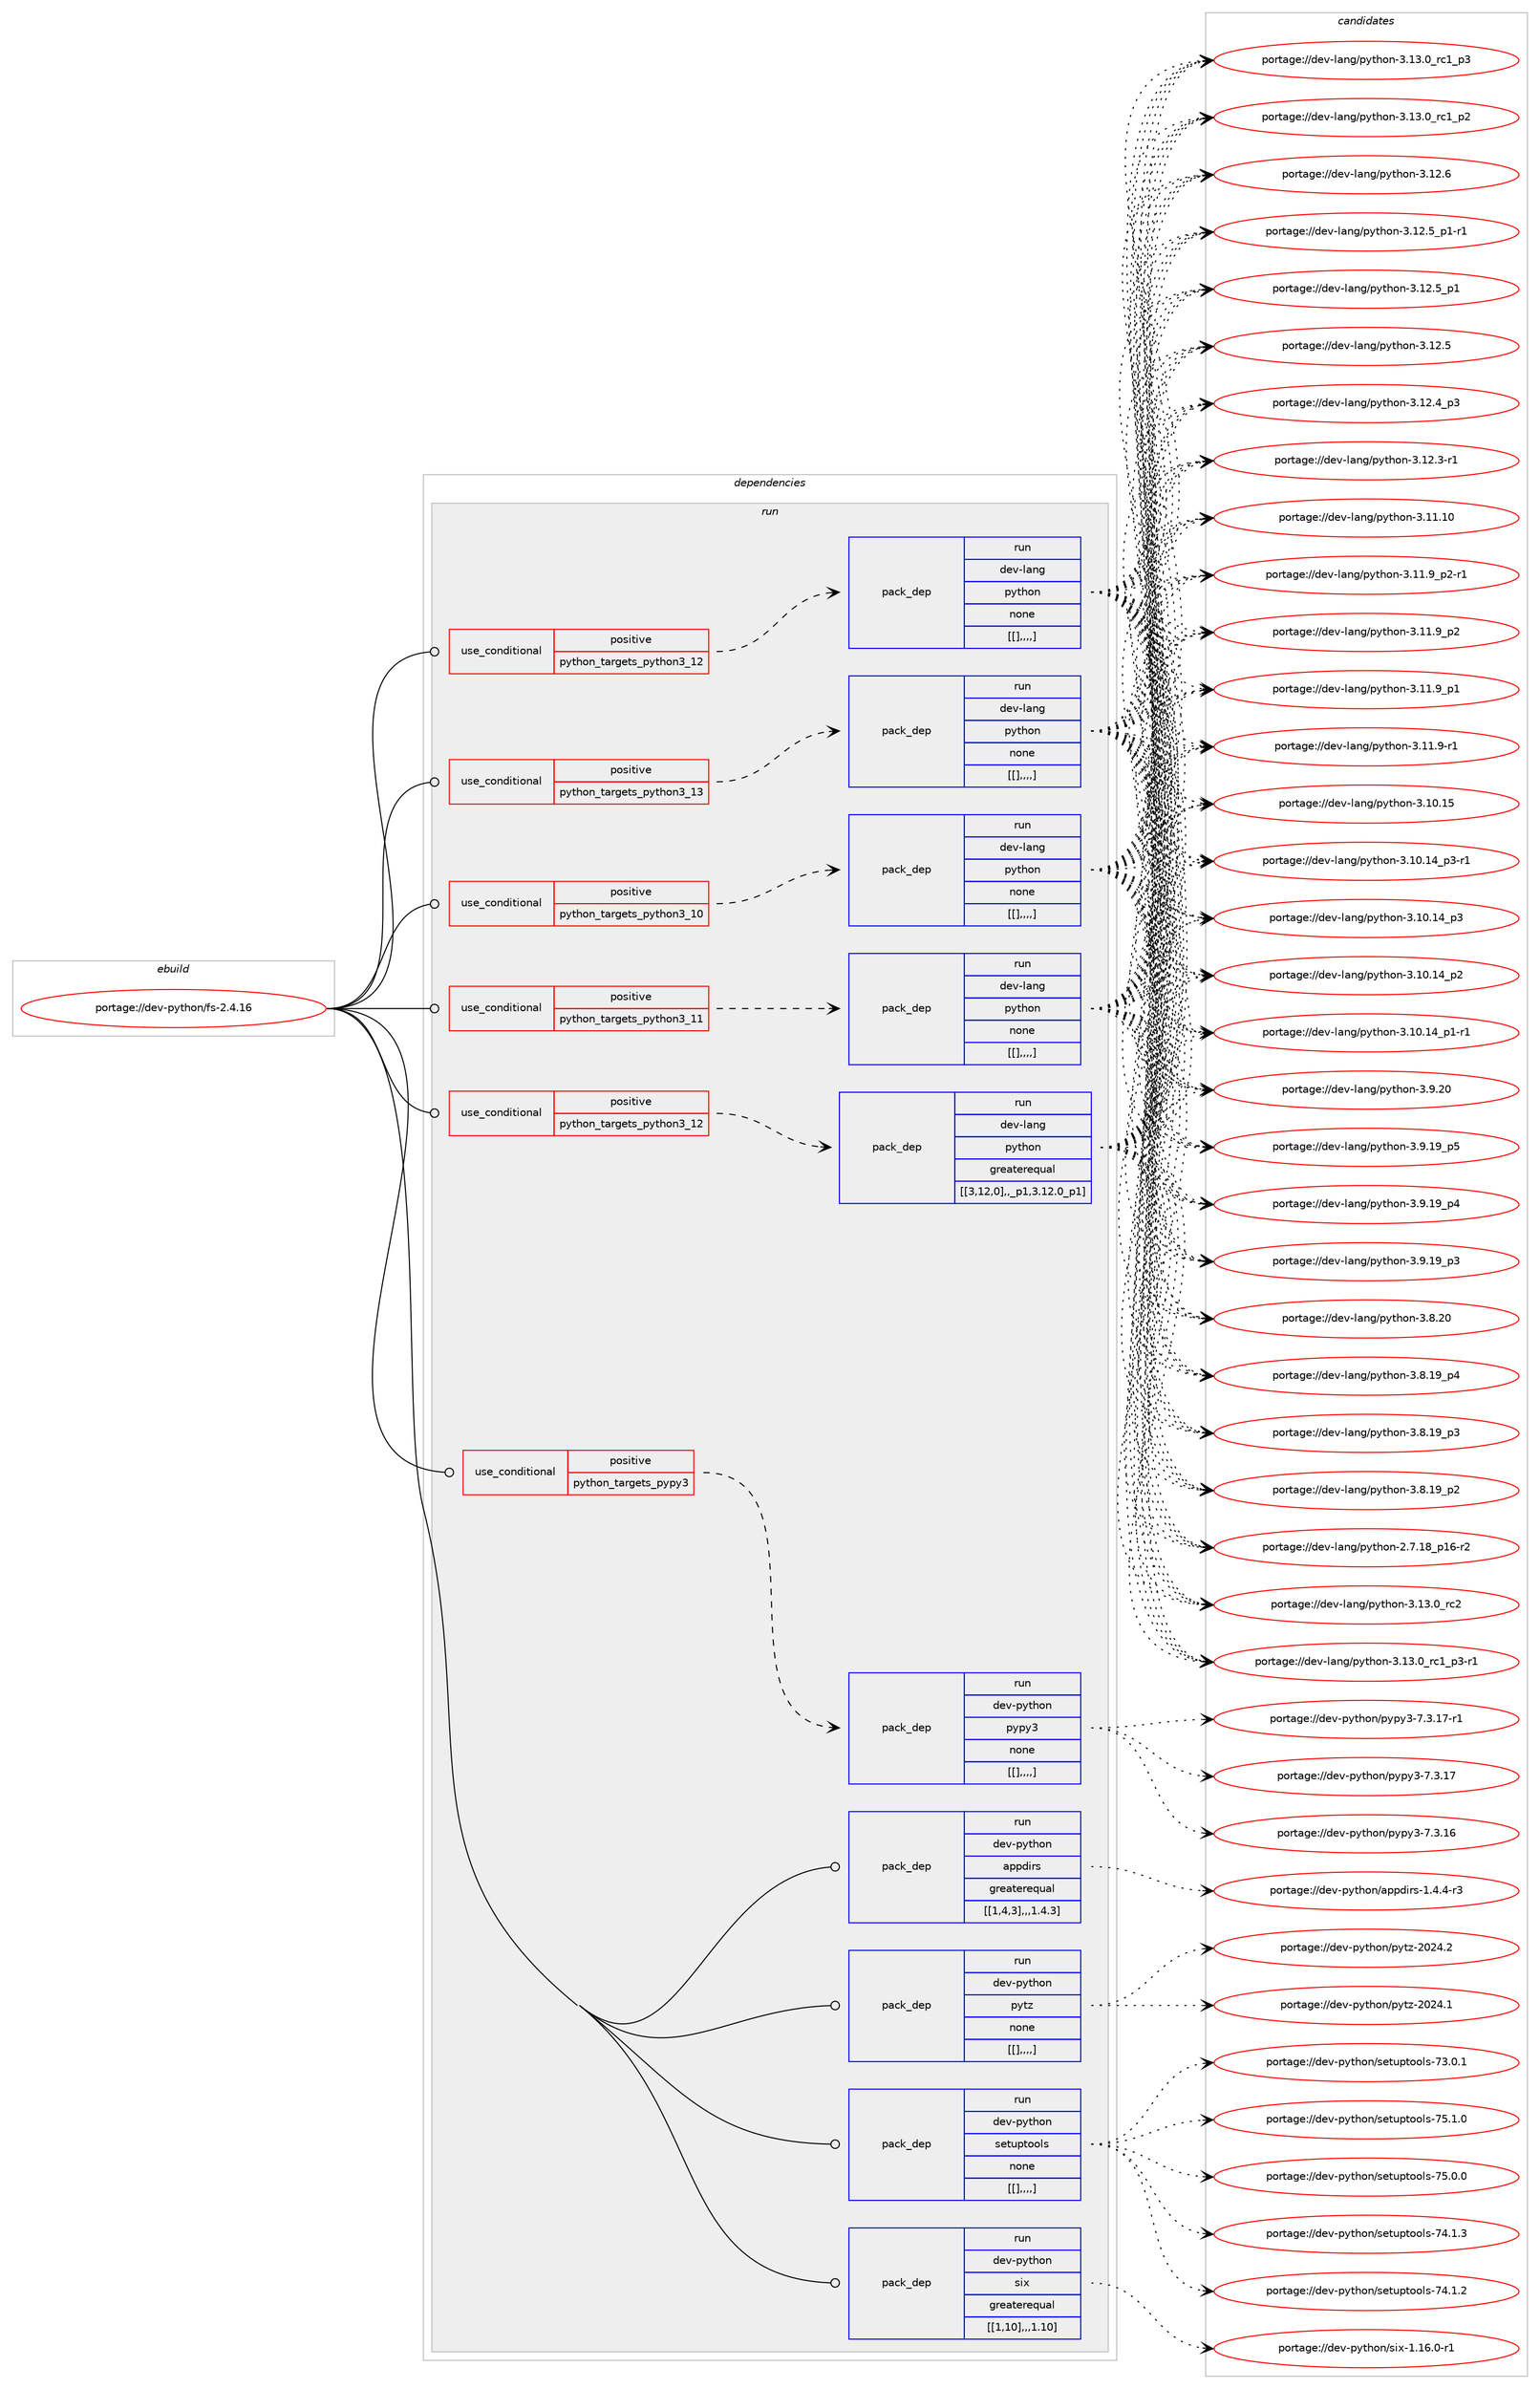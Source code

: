 digraph prolog {

# *************
# Graph options
# *************

newrank=true;
concentrate=true;
compound=true;
graph [rankdir=LR,fontname=Helvetica,fontsize=10,ranksep=1.5];#, ranksep=2.5, nodesep=0.2];
edge  [arrowhead=vee];
node  [fontname=Helvetica,fontsize=10];

# **********
# The ebuild
# **********

subgraph cluster_leftcol {
color=gray;
label=<<i>ebuild</i>>;
id [label="portage://dev-python/fs-2.4.16", color=red, width=4, href="../dev-python/fs-2.4.16.svg"];
}

# ****************
# The dependencies
# ****************

subgraph cluster_midcol {
color=gray;
label=<<i>dependencies</i>>;
subgraph cluster_compile {
fillcolor="#eeeeee";
style=filled;
label=<<i>compile</i>>;
}
subgraph cluster_compileandrun {
fillcolor="#eeeeee";
style=filled;
label=<<i>compile and run</i>>;
}
subgraph cluster_run {
fillcolor="#eeeeee";
style=filled;
label=<<i>run</i>>;
subgraph cond33581 {
dependency147768 [label=<<TABLE BORDER="0" CELLBORDER="1" CELLSPACING="0" CELLPADDING="4"><TR><TD ROWSPAN="3" CELLPADDING="10">use_conditional</TD></TR><TR><TD>positive</TD></TR><TR><TD>python_targets_pypy3</TD></TR></TABLE>>, shape=none, color=red];
subgraph pack112969 {
dependency147769 [label=<<TABLE BORDER="0" CELLBORDER="1" CELLSPACING="0" CELLPADDING="4" WIDTH="220"><TR><TD ROWSPAN="6" CELLPADDING="30">pack_dep</TD></TR><TR><TD WIDTH="110">run</TD></TR><TR><TD>dev-python</TD></TR><TR><TD>pypy3</TD></TR><TR><TD>none</TD></TR><TR><TD>[[],,,,]</TD></TR></TABLE>>, shape=none, color=blue];
}
dependency147768:e -> dependency147769:w [weight=20,style="dashed",arrowhead="vee"];
}
id:e -> dependency147768:w [weight=20,style="solid",arrowhead="odot"];
subgraph cond33582 {
dependency147770 [label=<<TABLE BORDER="0" CELLBORDER="1" CELLSPACING="0" CELLPADDING="4"><TR><TD ROWSPAN="3" CELLPADDING="10">use_conditional</TD></TR><TR><TD>positive</TD></TR><TR><TD>python_targets_python3_10</TD></TR></TABLE>>, shape=none, color=red];
subgraph pack112970 {
dependency147771 [label=<<TABLE BORDER="0" CELLBORDER="1" CELLSPACING="0" CELLPADDING="4" WIDTH="220"><TR><TD ROWSPAN="6" CELLPADDING="30">pack_dep</TD></TR><TR><TD WIDTH="110">run</TD></TR><TR><TD>dev-lang</TD></TR><TR><TD>python</TD></TR><TR><TD>none</TD></TR><TR><TD>[[],,,,]</TD></TR></TABLE>>, shape=none, color=blue];
}
dependency147770:e -> dependency147771:w [weight=20,style="dashed",arrowhead="vee"];
}
id:e -> dependency147770:w [weight=20,style="solid",arrowhead="odot"];
subgraph cond33583 {
dependency147772 [label=<<TABLE BORDER="0" CELLBORDER="1" CELLSPACING="0" CELLPADDING="4"><TR><TD ROWSPAN="3" CELLPADDING="10">use_conditional</TD></TR><TR><TD>positive</TD></TR><TR><TD>python_targets_python3_11</TD></TR></TABLE>>, shape=none, color=red];
subgraph pack112971 {
dependency147773 [label=<<TABLE BORDER="0" CELLBORDER="1" CELLSPACING="0" CELLPADDING="4" WIDTH="220"><TR><TD ROWSPAN="6" CELLPADDING="30">pack_dep</TD></TR><TR><TD WIDTH="110">run</TD></TR><TR><TD>dev-lang</TD></TR><TR><TD>python</TD></TR><TR><TD>none</TD></TR><TR><TD>[[],,,,]</TD></TR></TABLE>>, shape=none, color=blue];
}
dependency147772:e -> dependency147773:w [weight=20,style="dashed",arrowhead="vee"];
}
id:e -> dependency147772:w [weight=20,style="solid",arrowhead="odot"];
subgraph cond33584 {
dependency147774 [label=<<TABLE BORDER="0" CELLBORDER="1" CELLSPACING="0" CELLPADDING="4"><TR><TD ROWSPAN="3" CELLPADDING="10">use_conditional</TD></TR><TR><TD>positive</TD></TR><TR><TD>python_targets_python3_12</TD></TR></TABLE>>, shape=none, color=red];
subgraph pack112972 {
dependency147775 [label=<<TABLE BORDER="0" CELLBORDER="1" CELLSPACING="0" CELLPADDING="4" WIDTH="220"><TR><TD ROWSPAN="6" CELLPADDING="30">pack_dep</TD></TR><TR><TD WIDTH="110">run</TD></TR><TR><TD>dev-lang</TD></TR><TR><TD>python</TD></TR><TR><TD>greaterequal</TD></TR><TR><TD>[[3,12,0],,_p1,3.12.0_p1]</TD></TR></TABLE>>, shape=none, color=blue];
}
dependency147774:e -> dependency147775:w [weight=20,style="dashed",arrowhead="vee"];
}
id:e -> dependency147774:w [weight=20,style="solid",arrowhead="odot"];
subgraph cond33585 {
dependency147776 [label=<<TABLE BORDER="0" CELLBORDER="1" CELLSPACING="0" CELLPADDING="4"><TR><TD ROWSPAN="3" CELLPADDING="10">use_conditional</TD></TR><TR><TD>positive</TD></TR><TR><TD>python_targets_python3_12</TD></TR></TABLE>>, shape=none, color=red];
subgraph pack112973 {
dependency147777 [label=<<TABLE BORDER="0" CELLBORDER="1" CELLSPACING="0" CELLPADDING="4" WIDTH="220"><TR><TD ROWSPAN="6" CELLPADDING="30">pack_dep</TD></TR><TR><TD WIDTH="110">run</TD></TR><TR><TD>dev-lang</TD></TR><TR><TD>python</TD></TR><TR><TD>none</TD></TR><TR><TD>[[],,,,]</TD></TR></TABLE>>, shape=none, color=blue];
}
dependency147776:e -> dependency147777:w [weight=20,style="dashed",arrowhead="vee"];
}
id:e -> dependency147776:w [weight=20,style="solid",arrowhead="odot"];
subgraph cond33586 {
dependency147778 [label=<<TABLE BORDER="0" CELLBORDER="1" CELLSPACING="0" CELLPADDING="4"><TR><TD ROWSPAN="3" CELLPADDING="10">use_conditional</TD></TR><TR><TD>positive</TD></TR><TR><TD>python_targets_python3_13</TD></TR></TABLE>>, shape=none, color=red];
subgraph pack112974 {
dependency147779 [label=<<TABLE BORDER="0" CELLBORDER="1" CELLSPACING="0" CELLPADDING="4" WIDTH="220"><TR><TD ROWSPAN="6" CELLPADDING="30">pack_dep</TD></TR><TR><TD WIDTH="110">run</TD></TR><TR><TD>dev-lang</TD></TR><TR><TD>python</TD></TR><TR><TD>none</TD></TR><TR><TD>[[],,,,]</TD></TR></TABLE>>, shape=none, color=blue];
}
dependency147778:e -> dependency147779:w [weight=20,style="dashed",arrowhead="vee"];
}
id:e -> dependency147778:w [weight=20,style="solid",arrowhead="odot"];
subgraph pack112975 {
dependency147780 [label=<<TABLE BORDER="0" CELLBORDER="1" CELLSPACING="0" CELLPADDING="4" WIDTH="220"><TR><TD ROWSPAN="6" CELLPADDING="30">pack_dep</TD></TR><TR><TD WIDTH="110">run</TD></TR><TR><TD>dev-python</TD></TR><TR><TD>appdirs</TD></TR><TR><TD>greaterequal</TD></TR><TR><TD>[[1,4,3],,,1.4.3]</TD></TR></TABLE>>, shape=none, color=blue];
}
id:e -> dependency147780:w [weight=20,style="solid",arrowhead="odot"];
subgraph pack112976 {
dependency147781 [label=<<TABLE BORDER="0" CELLBORDER="1" CELLSPACING="0" CELLPADDING="4" WIDTH="220"><TR><TD ROWSPAN="6" CELLPADDING="30">pack_dep</TD></TR><TR><TD WIDTH="110">run</TD></TR><TR><TD>dev-python</TD></TR><TR><TD>pytz</TD></TR><TR><TD>none</TD></TR><TR><TD>[[],,,,]</TD></TR></TABLE>>, shape=none, color=blue];
}
id:e -> dependency147781:w [weight=20,style="solid",arrowhead="odot"];
subgraph pack112977 {
dependency147782 [label=<<TABLE BORDER="0" CELLBORDER="1" CELLSPACING="0" CELLPADDING="4" WIDTH="220"><TR><TD ROWSPAN="6" CELLPADDING="30">pack_dep</TD></TR><TR><TD WIDTH="110">run</TD></TR><TR><TD>dev-python</TD></TR><TR><TD>setuptools</TD></TR><TR><TD>none</TD></TR><TR><TD>[[],,,,]</TD></TR></TABLE>>, shape=none, color=blue];
}
id:e -> dependency147782:w [weight=20,style="solid",arrowhead="odot"];
subgraph pack112978 {
dependency147783 [label=<<TABLE BORDER="0" CELLBORDER="1" CELLSPACING="0" CELLPADDING="4" WIDTH="220"><TR><TD ROWSPAN="6" CELLPADDING="30">pack_dep</TD></TR><TR><TD WIDTH="110">run</TD></TR><TR><TD>dev-python</TD></TR><TR><TD>six</TD></TR><TR><TD>greaterequal</TD></TR><TR><TD>[[1,10],,,1.10]</TD></TR></TABLE>>, shape=none, color=blue];
}
id:e -> dependency147783:w [weight=20,style="solid",arrowhead="odot"];
}
}

# **************
# The candidates
# **************

subgraph cluster_choices {
rank=same;
color=gray;
label=<<i>candidates</i>>;

subgraph choice112969 {
color=black;
nodesep=1;
choice100101118451121211161041111104711212111212151455546514649554511449 [label="portage://dev-python/pypy3-7.3.17-r1", color=red, width=4,href="../dev-python/pypy3-7.3.17-r1.svg"];
choice10010111845112121116104111110471121211121215145554651464955 [label="portage://dev-python/pypy3-7.3.17", color=red, width=4,href="../dev-python/pypy3-7.3.17.svg"];
choice10010111845112121116104111110471121211121215145554651464954 [label="portage://dev-python/pypy3-7.3.16", color=red, width=4,href="../dev-python/pypy3-7.3.16.svg"];
dependency147769:e -> choice100101118451121211161041111104711212111212151455546514649554511449:w [style=dotted,weight="100"];
dependency147769:e -> choice10010111845112121116104111110471121211121215145554651464955:w [style=dotted,weight="100"];
dependency147769:e -> choice10010111845112121116104111110471121211121215145554651464954:w [style=dotted,weight="100"];
}
subgraph choice112970 {
color=black;
nodesep=1;
choice10010111845108971101034711212111610411111045514649514648951149950 [label="portage://dev-lang/python-3.13.0_rc2", color=red, width=4,href="../dev-lang/python-3.13.0_rc2.svg"];
choice1001011184510897110103471121211161041111104551464951464895114994995112514511449 [label="portage://dev-lang/python-3.13.0_rc1_p3-r1", color=red, width=4,href="../dev-lang/python-3.13.0_rc1_p3-r1.svg"];
choice100101118451089711010347112121116104111110455146495146489511499499511251 [label="portage://dev-lang/python-3.13.0_rc1_p3", color=red, width=4,href="../dev-lang/python-3.13.0_rc1_p3.svg"];
choice100101118451089711010347112121116104111110455146495146489511499499511250 [label="portage://dev-lang/python-3.13.0_rc1_p2", color=red, width=4,href="../dev-lang/python-3.13.0_rc1_p2.svg"];
choice10010111845108971101034711212111610411111045514649504654 [label="portage://dev-lang/python-3.12.6", color=red, width=4,href="../dev-lang/python-3.12.6.svg"];
choice1001011184510897110103471121211161041111104551464950465395112494511449 [label="portage://dev-lang/python-3.12.5_p1-r1", color=red, width=4,href="../dev-lang/python-3.12.5_p1-r1.svg"];
choice100101118451089711010347112121116104111110455146495046539511249 [label="portage://dev-lang/python-3.12.5_p1", color=red, width=4,href="../dev-lang/python-3.12.5_p1.svg"];
choice10010111845108971101034711212111610411111045514649504653 [label="portage://dev-lang/python-3.12.5", color=red, width=4,href="../dev-lang/python-3.12.5.svg"];
choice100101118451089711010347112121116104111110455146495046529511251 [label="portage://dev-lang/python-3.12.4_p3", color=red, width=4,href="../dev-lang/python-3.12.4_p3.svg"];
choice100101118451089711010347112121116104111110455146495046514511449 [label="portage://dev-lang/python-3.12.3-r1", color=red, width=4,href="../dev-lang/python-3.12.3-r1.svg"];
choice1001011184510897110103471121211161041111104551464949464948 [label="portage://dev-lang/python-3.11.10", color=red, width=4,href="../dev-lang/python-3.11.10.svg"];
choice1001011184510897110103471121211161041111104551464949465795112504511449 [label="portage://dev-lang/python-3.11.9_p2-r1", color=red, width=4,href="../dev-lang/python-3.11.9_p2-r1.svg"];
choice100101118451089711010347112121116104111110455146494946579511250 [label="portage://dev-lang/python-3.11.9_p2", color=red, width=4,href="../dev-lang/python-3.11.9_p2.svg"];
choice100101118451089711010347112121116104111110455146494946579511249 [label="portage://dev-lang/python-3.11.9_p1", color=red, width=4,href="../dev-lang/python-3.11.9_p1.svg"];
choice100101118451089711010347112121116104111110455146494946574511449 [label="portage://dev-lang/python-3.11.9-r1", color=red, width=4,href="../dev-lang/python-3.11.9-r1.svg"];
choice1001011184510897110103471121211161041111104551464948464953 [label="portage://dev-lang/python-3.10.15", color=red, width=4,href="../dev-lang/python-3.10.15.svg"];
choice100101118451089711010347112121116104111110455146494846495295112514511449 [label="portage://dev-lang/python-3.10.14_p3-r1", color=red, width=4,href="../dev-lang/python-3.10.14_p3-r1.svg"];
choice10010111845108971101034711212111610411111045514649484649529511251 [label="portage://dev-lang/python-3.10.14_p3", color=red, width=4,href="../dev-lang/python-3.10.14_p3.svg"];
choice10010111845108971101034711212111610411111045514649484649529511250 [label="portage://dev-lang/python-3.10.14_p2", color=red, width=4,href="../dev-lang/python-3.10.14_p2.svg"];
choice100101118451089711010347112121116104111110455146494846495295112494511449 [label="portage://dev-lang/python-3.10.14_p1-r1", color=red, width=4,href="../dev-lang/python-3.10.14_p1-r1.svg"];
choice10010111845108971101034711212111610411111045514657465048 [label="portage://dev-lang/python-3.9.20", color=red, width=4,href="../dev-lang/python-3.9.20.svg"];
choice100101118451089711010347112121116104111110455146574649579511253 [label="portage://dev-lang/python-3.9.19_p5", color=red, width=4,href="../dev-lang/python-3.9.19_p5.svg"];
choice100101118451089711010347112121116104111110455146574649579511252 [label="portage://dev-lang/python-3.9.19_p4", color=red, width=4,href="../dev-lang/python-3.9.19_p4.svg"];
choice100101118451089711010347112121116104111110455146574649579511251 [label="portage://dev-lang/python-3.9.19_p3", color=red, width=4,href="../dev-lang/python-3.9.19_p3.svg"];
choice10010111845108971101034711212111610411111045514656465048 [label="portage://dev-lang/python-3.8.20", color=red, width=4,href="../dev-lang/python-3.8.20.svg"];
choice100101118451089711010347112121116104111110455146564649579511252 [label="portage://dev-lang/python-3.8.19_p4", color=red, width=4,href="../dev-lang/python-3.8.19_p4.svg"];
choice100101118451089711010347112121116104111110455146564649579511251 [label="portage://dev-lang/python-3.8.19_p3", color=red, width=4,href="../dev-lang/python-3.8.19_p3.svg"];
choice100101118451089711010347112121116104111110455146564649579511250 [label="portage://dev-lang/python-3.8.19_p2", color=red, width=4,href="../dev-lang/python-3.8.19_p2.svg"];
choice100101118451089711010347112121116104111110455046554649569511249544511450 [label="portage://dev-lang/python-2.7.18_p16-r2", color=red, width=4,href="../dev-lang/python-2.7.18_p16-r2.svg"];
dependency147771:e -> choice10010111845108971101034711212111610411111045514649514648951149950:w [style=dotted,weight="100"];
dependency147771:e -> choice1001011184510897110103471121211161041111104551464951464895114994995112514511449:w [style=dotted,weight="100"];
dependency147771:e -> choice100101118451089711010347112121116104111110455146495146489511499499511251:w [style=dotted,weight="100"];
dependency147771:e -> choice100101118451089711010347112121116104111110455146495146489511499499511250:w [style=dotted,weight="100"];
dependency147771:e -> choice10010111845108971101034711212111610411111045514649504654:w [style=dotted,weight="100"];
dependency147771:e -> choice1001011184510897110103471121211161041111104551464950465395112494511449:w [style=dotted,weight="100"];
dependency147771:e -> choice100101118451089711010347112121116104111110455146495046539511249:w [style=dotted,weight="100"];
dependency147771:e -> choice10010111845108971101034711212111610411111045514649504653:w [style=dotted,weight="100"];
dependency147771:e -> choice100101118451089711010347112121116104111110455146495046529511251:w [style=dotted,weight="100"];
dependency147771:e -> choice100101118451089711010347112121116104111110455146495046514511449:w [style=dotted,weight="100"];
dependency147771:e -> choice1001011184510897110103471121211161041111104551464949464948:w [style=dotted,weight="100"];
dependency147771:e -> choice1001011184510897110103471121211161041111104551464949465795112504511449:w [style=dotted,weight="100"];
dependency147771:e -> choice100101118451089711010347112121116104111110455146494946579511250:w [style=dotted,weight="100"];
dependency147771:e -> choice100101118451089711010347112121116104111110455146494946579511249:w [style=dotted,weight="100"];
dependency147771:e -> choice100101118451089711010347112121116104111110455146494946574511449:w [style=dotted,weight="100"];
dependency147771:e -> choice1001011184510897110103471121211161041111104551464948464953:w [style=dotted,weight="100"];
dependency147771:e -> choice100101118451089711010347112121116104111110455146494846495295112514511449:w [style=dotted,weight="100"];
dependency147771:e -> choice10010111845108971101034711212111610411111045514649484649529511251:w [style=dotted,weight="100"];
dependency147771:e -> choice10010111845108971101034711212111610411111045514649484649529511250:w [style=dotted,weight="100"];
dependency147771:e -> choice100101118451089711010347112121116104111110455146494846495295112494511449:w [style=dotted,weight="100"];
dependency147771:e -> choice10010111845108971101034711212111610411111045514657465048:w [style=dotted,weight="100"];
dependency147771:e -> choice100101118451089711010347112121116104111110455146574649579511253:w [style=dotted,weight="100"];
dependency147771:e -> choice100101118451089711010347112121116104111110455146574649579511252:w [style=dotted,weight="100"];
dependency147771:e -> choice100101118451089711010347112121116104111110455146574649579511251:w [style=dotted,weight="100"];
dependency147771:e -> choice10010111845108971101034711212111610411111045514656465048:w [style=dotted,weight="100"];
dependency147771:e -> choice100101118451089711010347112121116104111110455146564649579511252:w [style=dotted,weight="100"];
dependency147771:e -> choice100101118451089711010347112121116104111110455146564649579511251:w [style=dotted,weight="100"];
dependency147771:e -> choice100101118451089711010347112121116104111110455146564649579511250:w [style=dotted,weight="100"];
dependency147771:e -> choice100101118451089711010347112121116104111110455046554649569511249544511450:w [style=dotted,weight="100"];
}
subgraph choice112971 {
color=black;
nodesep=1;
choice10010111845108971101034711212111610411111045514649514648951149950 [label="portage://dev-lang/python-3.13.0_rc2", color=red, width=4,href="../dev-lang/python-3.13.0_rc2.svg"];
choice1001011184510897110103471121211161041111104551464951464895114994995112514511449 [label="portage://dev-lang/python-3.13.0_rc1_p3-r1", color=red, width=4,href="../dev-lang/python-3.13.0_rc1_p3-r1.svg"];
choice100101118451089711010347112121116104111110455146495146489511499499511251 [label="portage://dev-lang/python-3.13.0_rc1_p3", color=red, width=4,href="../dev-lang/python-3.13.0_rc1_p3.svg"];
choice100101118451089711010347112121116104111110455146495146489511499499511250 [label="portage://dev-lang/python-3.13.0_rc1_p2", color=red, width=4,href="../dev-lang/python-3.13.0_rc1_p2.svg"];
choice10010111845108971101034711212111610411111045514649504654 [label="portage://dev-lang/python-3.12.6", color=red, width=4,href="../dev-lang/python-3.12.6.svg"];
choice1001011184510897110103471121211161041111104551464950465395112494511449 [label="portage://dev-lang/python-3.12.5_p1-r1", color=red, width=4,href="../dev-lang/python-3.12.5_p1-r1.svg"];
choice100101118451089711010347112121116104111110455146495046539511249 [label="portage://dev-lang/python-3.12.5_p1", color=red, width=4,href="../dev-lang/python-3.12.5_p1.svg"];
choice10010111845108971101034711212111610411111045514649504653 [label="portage://dev-lang/python-3.12.5", color=red, width=4,href="../dev-lang/python-3.12.5.svg"];
choice100101118451089711010347112121116104111110455146495046529511251 [label="portage://dev-lang/python-3.12.4_p3", color=red, width=4,href="../dev-lang/python-3.12.4_p3.svg"];
choice100101118451089711010347112121116104111110455146495046514511449 [label="portage://dev-lang/python-3.12.3-r1", color=red, width=4,href="../dev-lang/python-3.12.3-r1.svg"];
choice1001011184510897110103471121211161041111104551464949464948 [label="portage://dev-lang/python-3.11.10", color=red, width=4,href="../dev-lang/python-3.11.10.svg"];
choice1001011184510897110103471121211161041111104551464949465795112504511449 [label="portage://dev-lang/python-3.11.9_p2-r1", color=red, width=4,href="../dev-lang/python-3.11.9_p2-r1.svg"];
choice100101118451089711010347112121116104111110455146494946579511250 [label="portage://dev-lang/python-3.11.9_p2", color=red, width=4,href="../dev-lang/python-3.11.9_p2.svg"];
choice100101118451089711010347112121116104111110455146494946579511249 [label="portage://dev-lang/python-3.11.9_p1", color=red, width=4,href="../dev-lang/python-3.11.9_p1.svg"];
choice100101118451089711010347112121116104111110455146494946574511449 [label="portage://dev-lang/python-3.11.9-r1", color=red, width=4,href="../dev-lang/python-3.11.9-r1.svg"];
choice1001011184510897110103471121211161041111104551464948464953 [label="portage://dev-lang/python-3.10.15", color=red, width=4,href="../dev-lang/python-3.10.15.svg"];
choice100101118451089711010347112121116104111110455146494846495295112514511449 [label="portage://dev-lang/python-3.10.14_p3-r1", color=red, width=4,href="../dev-lang/python-3.10.14_p3-r1.svg"];
choice10010111845108971101034711212111610411111045514649484649529511251 [label="portage://dev-lang/python-3.10.14_p3", color=red, width=4,href="../dev-lang/python-3.10.14_p3.svg"];
choice10010111845108971101034711212111610411111045514649484649529511250 [label="portage://dev-lang/python-3.10.14_p2", color=red, width=4,href="../dev-lang/python-3.10.14_p2.svg"];
choice100101118451089711010347112121116104111110455146494846495295112494511449 [label="portage://dev-lang/python-3.10.14_p1-r1", color=red, width=4,href="../dev-lang/python-3.10.14_p1-r1.svg"];
choice10010111845108971101034711212111610411111045514657465048 [label="portage://dev-lang/python-3.9.20", color=red, width=4,href="../dev-lang/python-3.9.20.svg"];
choice100101118451089711010347112121116104111110455146574649579511253 [label="portage://dev-lang/python-3.9.19_p5", color=red, width=4,href="../dev-lang/python-3.9.19_p5.svg"];
choice100101118451089711010347112121116104111110455146574649579511252 [label="portage://dev-lang/python-3.9.19_p4", color=red, width=4,href="../dev-lang/python-3.9.19_p4.svg"];
choice100101118451089711010347112121116104111110455146574649579511251 [label="portage://dev-lang/python-3.9.19_p3", color=red, width=4,href="../dev-lang/python-3.9.19_p3.svg"];
choice10010111845108971101034711212111610411111045514656465048 [label="portage://dev-lang/python-3.8.20", color=red, width=4,href="../dev-lang/python-3.8.20.svg"];
choice100101118451089711010347112121116104111110455146564649579511252 [label="portage://dev-lang/python-3.8.19_p4", color=red, width=4,href="../dev-lang/python-3.8.19_p4.svg"];
choice100101118451089711010347112121116104111110455146564649579511251 [label="portage://dev-lang/python-3.8.19_p3", color=red, width=4,href="../dev-lang/python-3.8.19_p3.svg"];
choice100101118451089711010347112121116104111110455146564649579511250 [label="portage://dev-lang/python-3.8.19_p2", color=red, width=4,href="../dev-lang/python-3.8.19_p2.svg"];
choice100101118451089711010347112121116104111110455046554649569511249544511450 [label="portage://dev-lang/python-2.7.18_p16-r2", color=red, width=4,href="../dev-lang/python-2.7.18_p16-r2.svg"];
dependency147773:e -> choice10010111845108971101034711212111610411111045514649514648951149950:w [style=dotted,weight="100"];
dependency147773:e -> choice1001011184510897110103471121211161041111104551464951464895114994995112514511449:w [style=dotted,weight="100"];
dependency147773:e -> choice100101118451089711010347112121116104111110455146495146489511499499511251:w [style=dotted,weight="100"];
dependency147773:e -> choice100101118451089711010347112121116104111110455146495146489511499499511250:w [style=dotted,weight="100"];
dependency147773:e -> choice10010111845108971101034711212111610411111045514649504654:w [style=dotted,weight="100"];
dependency147773:e -> choice1001011184510897110103471121211161041111104551464950465395112494511449:w [style=dotted,weight="100"];
dependency147773:e -> choice100101118451089711010347112121116104111110455146495046539511249:w [style=dotted,weight="100"];
dependency147773:e -> choice10010111845108971101034711212111610411111045514649504653:w [style=dotted,weight="100"];
dependency147773:e -> choice100101118451089711010347112121116104111110455146495046529511251:w [style=dotted,weight="100"];
dependency147773:e -> choice100101118451089711010347112121116104111110455146495046514511449:w [style=dotted,weight="100"];
dependency147773:e -> choice1001011184510897110103471121211161041111104551464949464948:w [style=dotted,weight="100"];
dependency147773:e -> choice1001011184510897110103471121211161041111104551464949465795112504511449:w [style=dotted,weight="100"];
dependency147773:e -> choice100101118451089711010347112121116104111110455146494946579511250:w [style=dotted,weight="100"];
dependency147773:e -> choice100101118451089711010347112121116104111110455146494946579511249:w [style=dotted,weight="100"];
dependency147773:e -> choice100101118451089711010347112121116104111110455146494946574511449:w [style=dotted,weight="100"];
dependency147773:e -> choice1001011184510897110103471121211161041111104551464948464953:w [style=dotted,weight="100"];
dependency147773:e -> choice100101118451089711010347112121116104111110455146494846495295112514511449:w [style=dotted,weight="100"];
dependency147773:e -> choice10010111845108971101034711212111610411111045514649484649529511251:w [style=dotted,weight="100"];
dependency147773:e -> choice10010111845108971101034711212111610411111045514649484649529511250:w [style=dotted,weight="100"];
dependency147773:e -> choice100101118451089711010347112121116104111110455146494846495295112494511449:w [style=dotted,weight="100"];
dependency147773:e -> choice10010111845108971101034711212111610411111045514657465048:w [style=dotted,weight="100"];
dependency147773:e -> choice100101118451089711010347112121116104111110455146574649579511253:w [style=dotted,weight="100"];
dependency147773:e -> choice100101118451089711010347112121116104111110455146574649579511252:w [style=dotted,weight="100"];
dependency147773:e -> choice100101118451089711010347112121116104111110455146574649579511251:w [style=dotted,weight="100"];
dependency147773:e -> choice10010111845108971101034711212111610411111045514656465048:w [style=dotted,weight="100"];
dependency147773:e -> choice100101118451089711010347112121116104111110455146564649579511252:w [style=dotted,weight="100"];
dependency147773:e -> choice100101118451089711010347112121116104111110455146564649579511251:w [style=dotted,weight="100"];
dependency147773:e -> choice100101118451089711010347112121116104111110455146564649579511250:w [style=dotted,weight="100"];
dependency147773:e -> choice100101118451089711010347112121116104111110455046554649569511249544511450:w [style=dotted,weight="100"];
}
subgraph choice112972 {
color=black;
nodesep=1;
choice10010111845108971101034711212111610411111045514649514648951149950 [label="portage://dev-lang/python-3.13.0_rc2", color=red, width=4,href="../dev-lang/python-3.13.0_rc2.svg"];
choice1001011184510897110103471121211161041111104551464951464895114994995112514511449 [label="portage://dev-lang/python-3.13.0_rc1_p3-r1", color=red, width=4,href="../dev-lang/python-3.13.0_rc1_p3-r1.svg"];
choice100101118451089711010347112121116104111110455146495146489511499499511251 [label="portage://dev-lang/python-3.13.0_rc1_p3", color=red, width=4,href="../dev-lang/python-3.13.0_rc1_p3.svg"];
choice100101118451089711010347112121116104111110455146495146489511499499511250 [label="portage://dev-lang/python-3.13.0_rc1_p2", color=red, width=4,href="../dev-lang/python-3.13.0_rc1_p2.svg"];
choice10010111845108971101034711212111610411111045514649504654 [label="portage://dev-lang/python-3.12.6", color=red, width=4,href="../dev-lang/python-3.12.6.svg"];
choice1001011184510897110103471121211161041111104551464950465395112494511449 [label="portage://dev-lang/python-3.12.5_p1-r1", color=red, width=4,href="../dev-lang/python-3.12.5_p1-r1.svg"];
choice100101118451089711010347112121116104111110455146495046539511249 [label="portage://dev-lang/python-3.12.5_p1", color=red, width=4,href="../dev-lang/python-3.12.5_p1.svg"];
choice10010111845108971101034711212111610411111045514649504653 [label="portage://dev-lang/python-3.12.5", color=red, width=4,href="../dev-lang/python-3.12.5.svg"];
choice100101118451089711010347112121116104111110455146495046529511251 [label="portage://dev-lang/python-3.12.4_p3", color=red, width=4,href="../dev-lang/python-3.12.4_p3.svg"];
choice100101118451089711010347112121116104111110455146495046514511449 [label="portage://dev-lang/python-3.12.3-r1", color=red, width=4,href="../dev-lang/python-3.12.3-r1.svg"];
choice1001011184510897110103471121211161041111104551464949464948 [label="portage://dev-lang/python-3.11.10", color=red, width=4,href="../dev-lang/python-3.11.10.svg"];
choice1001011184510897110103471121211161041111104551464949465795112504511449 [label="portage://dev-lang/python-3.11.9_p2-r1", color=red, width=4,href="../dev-lang/python-3.11.9_p2-r1.svg"];
choice100101118451089711010347112121116104111110455146494946579511250 [label="portage://dev-lang/python-3.11.9_p2", color=red, width=4,href="../dev-lang/python-3.11.9_p2.svg"];
choice100101118451089711010347112121116104111110455146494946579511249 [label="portage://dev-lang/python-3.11.9_p1", color=red, width=4,href="../dev-lang/python-3.11.9_p1.svg"];
choice100101118451089711010347112121116104111110455146494946574511449 [label="portage://dev-lang/python-3.11.9-r1", color=red, width=4,href="../dev-lang/python-3.11.9-r1.svg"];
choice1001011184510897110103471121211161041111104551464948464953 [label="portage://dev-lang/python-3.10.15", color=red, width=4,href="../dev-lang/python-3.10.15.svg"];
choice100101118451089711010347112121116104111110455146494846495295112514511449 [label="portage://dev-lang/python-3.10.14_p3-r1", color=red, width=4,href="../dev-lang/python-3.10.14_p3-r1.svg"];
choice10010111845108971101034711212111610411111045514649484649529511251 [label="portage://dev-lang/python-3.10.14_p3", color=red, width=4,href="../dev-lang/python-3.10.14_p3.svg"];
choice10010111845108971101034711212111610411111045514649484649529511250 [label="portage://dev-lang/python-3.10.14_p2", color=red, width=4,href="../dev-lang/python-3.10.14_p2.svg"];
choice100101118451089711010347112121116104111110455146494846495295112494511449 [label="portage://dev-lang/python-3.10.14_p1-r1", color=red, width=4,href="../dev-lang/python-3.10.14_p1-r1.svg"];
choice10010111845108971101034711212111610411111045514657465048 [label="portage://dev-lang/python-3.9.20", color=red, width=4,href="../dev-lang/python-3.9.20.svg"];
choice100101118451089711010347112121116104111110455146574649579511253 [label="portage://dev-lang/python-3.9.19_p5", color=red, width=4,href="../dev-lang/python-3.9.19_p5.svg"];
choice100101118451089711010347112121116104111110455146574649579511252 [label="portage://dev-lang/python-3.9.19_p4", color=red, width=4,href="../dev-lang/python-3.9.19_p4.svg"];
choice100101118451089711010347112121116104111110455146574649579511251 [label="portage://dev-lang/python-3.9.19_p3", color=red, width=4,href="../dev-lang/python-3.9.19_p3.svg"];
choice10010111845108971101034711212111610411111045514656465048 [label="portage://dev-lang/python-3.8.20", color=red, width=4,href="../dev-lang/python-3.8.20.svg"];
choice100101118451089711010347112121116104111110455146564649579511252 [label="portage://dev-lang/python-3.8.19_p4", color=red, width=4,href="../dev-lang/python-3.8.19_p4.svg"];
choice100101118451089711010347112121116104111110455146564649579511251 [label="portage://dev-lang/python-3.8.19_p3", color=red, width=4,href="../dev-lang/python-3.8.19_p3.svg"];
choice100101118451089711010347112121116104111110455146564649579511250 [label="portage://dev-lang/python-3.8.19_p2", color=red, width=4,href="../dev-lang/python-3.8.19_p2.svg"];
choice100101118451089711010347112121116104111110455046554649569511249544511450 [label="portage://dev-lang/python-2.7.18_p16-r2", color=red, width=4,href="../dev-lang/python-2.7.18_p16-r2.svg"];
dependency147775:e -> choice10010111845108971101034711212111610411111045514649514648951149950:w [style=dotted,weight="100"];
dependency147775:e -> choice1001011184510897110103471121211161041111104551464951464895114994995112514511449:w [style=dotted,weight="100"];
dependency147775:e -> choice100101118451089711010347112121116104111110455146495146489511499499511251:w [style=dotted,weight="100"];
dependency147775:e -> choice100101118451089711010347112121116104111110455146495146489511499499511250:w [style=dotted,weight="100"];
dependency147775:e -> choice10010111845108971101034711212111610411111045514649504654:w [style=dotted,weight="100"];
dependency147775:e -> choice1001011184510897110103471121211161041111104551464950465395112494511449:w [style=dotted,weight="100"];
dependency147775:e -> choice100101118451089711010347112121116104111110455146495046539511249:w [style=dotted,weight="100"];
dependency147775:e -> choice10010111845108971101034711212111610411111045514649504653:w [style=dotted,weight="100"];
dependency147775:e -> choice100101118451089711010347112121116104111110455146495046529511251:w [style=dotted,weight="100"];
dependency147775:e -> choice100101118451089711010347112121116104111110455146495046514511449:w [style=dotted,weight="100"];
dependency147775:e -> choice1001011184510897110103471121211161041111104551464949464948:w [style=dotted,weight="100"];
dependency147775:e -> choice1001011184510897110103471121211161041111104551464949465795112504511449:w [style=dotted,weight="100"];
dependency147775:e -> choice100101118451089711010347112121116104111110455146494946579511250:w [style=dotted,weight="100"];
dependency147775:e -> choice100101118451089711010347112121116104111110455146494946579511249:w [style=dotted,weight="100"];
dependency147775:e -> choice100101118451089711010347112121116104111110455146494946574511449:w [style=dotted,weight="100"];
dependency147775:e -> choice1001011184510897110103471121211161041111104551464948464953:w [style=dotted,weight="100"];
dependency147775:e -> choice100101118451089711010347112121116104111110455146494846495295112514511449:w [style=dotted,weight="100"];
dependency147775:e -> choice10010111845108971101034711212111610411111045514649484649529511251:w [style=dotted,weight="100"];
dependency147775:e -> choice10010111845108971101034711212111610411111045514649484649529511250:w [style=dotted,weight="100"];
dependency147775:e -> choice100101118451089711010347112121116104111110455146494846495295112494511449:w [style=dotted,weight="100"];
dependency147775:e -> choice10010111845108971101034711212111610411111045514657465048:w [style=dotted,weight="100"];
dependency147775:e -> choice100101118451089711010347112121116104111110455146574649579511253:w [style=dotted,weight="100"];
dependency147775:e -> choice100101118451089711010347112121116104111110455146574649579511252:w [style=dotted,weight="100"];
dependency147775:e -> choice100101118451089711010347112121116104111110455146574649579511251:w [style=dotted,weight="100"];
dependency147775:e -> choice10010111845108971101034711212111610411111045514656465048:w [style=dotted,weight="100"];
dependency147775:e -> choice100101118451089711010347112121116104111110455146564649579511252:w [style=dotted,weight="100"];
dependency147775:e -> choice100101118451089711010347112121116104111110455146564649579511251:w [style=dotted,weight="100"];
dependency147775:e -> choice100101118451089711010347112121116104111110455146564649579511250:w [style=dotted,weight="100"];
dependency147775:e -> choice100101118451089711010347112121116104111110455046554649569511249544511450:w [style=dotted,weight="100"];
}
subgraph choice112973 {
color=black;
nodesep=1;
choice10010111845108971101034711212111610411111045514649514648951149950 [label="portage://dev-lang/python-3.13.0_rc2", color=red, width=4,href="../dev-lang/python-3.13.0_rc2.svg"];
choice1001011184510897110103471121211161041111104551464951464895114994995112514511449 [label="portage://dev-lang/python-3.13.0_rc1_p3-r1", color=red, width=4,href="../dev-lang/python-3.13.0_rc1_p3-r1.svg"];
choice100101118451089711010347112121116104111110455146495146489511499499511251 [label="portage://dev-lang/python-3.13.0_rc1_p3", color=red, width=4,href="../dev-lang/python-3.13.0_rc1_p3.svg"];
choice100101118451089711010347112121116104111110455146495146489511499499511250 [label="portage://dev-lang/python-3.13.0_rc1_p2", color=red, width=4,href="../dev-lang/python-3.13.0_rc1_p2.svg"];
choice10010111845108971101034711212111610411111045514649504654 [label="portage://dev-lang/python-3.12.6", color=red, width=4,href="../dev-lang/python-3.12.6.svg"];
choice1001011184510897110103471121211161041111104551464950465395112494511449 [label="portage://dev-lang/python-3.12.5_p1-r1", color=red, width=4,href="../dev-lang/python-3.12.5_p1-r1.svg"];
choice100101118451089711010347112121116104111110455146495046539511249 [label="portage://dev-lang/python-3.12.5_p1", color=red, width=4,href="../dev-lang/python-3.12.5_p1.svg"];
choice10010111845108971101034711212111610411111045514649504653 [label="portage://dev-lang/python-3.12.5", color=red, width=4,href="../dev-lang/python-3.12.5.svg"];
choice100101118451089711010347112121116104111110455146495046529511251 [label="portage://dev-lang/python-3.12.4_p3", color=red, width=4,href="../dev-lang/python-3.12.4_p3.svg"];
choice100101118451089711010347112121116104111110455146495046514511449 [label="portage://dev-lang/python-3.12.3-r1", color=red, width=4,href="../dev-lang/python-3.12.3-r1.svg"];
choice1001011184510897110103471121211161041111104551464949464948 [label="portage://dev-lang/python-3.11.10", color=red, width=4,href="../dev-lang/python-3.11.10.svg"];
choice1001011184510897110103471121211161041111104551464949465795112504511449 [label="portage://dev-lang/python-3.11.9_p2-r1", color=red, width=4,href="../dev-lang/python-3.11.9_p2-r1.svg"];
choice100101118451089711010347112121116104111110455146494946579511250 [label="portage://dev-lang/python-3.11.9_p2", color=red, width=4,href="../dev-lang/python-3.11.9_p2.svg"];
choice100101118451089711010347112121116104111110455146494946579511249 [label="portage://dev-lang/python-3.11.9_p1", color=red, width=4,href="../dev-lang/python-3.11.9_p1.svg"];
choice100101118451089711010347112121116104111110455146494946574511449 [label="portage://dev-lang/python-3.11.9-r1", color=red, width=4,href="../dev-lang/python-3.11.9-r1.svg"];
choice1001011184510897110103471121211161041111104551464948464953 [label="portage://dev-lang/python-3.10.15", color=red, width=4,href="../dev-lang/python-3.10.15.svg"];
choice100101118451089711010347112121116104111110455146494846495295112514511449 [label="portage://dev-lang/python-3.10.14_p3-r1", color=red, width=4,href="../dev-lang/python-3.10.14_p3-r1.svg"];
choice10010111845108971101034711212111610411111045514649484649529511251 [label="portage://dev-lang/python-3.10.14_p3", color=red, width=4,href="../dev-lang/python-3.10.14_p3.svg"];
choice10010111845108971101034711212111610411111045514649484649529511250 [label="portage://dev-lang/python-3.10.14_p2", color=red, width=4,href="../dev-lang/python-3.10.14_p2.svg"];
choice100101118451089711010347112121116104111110455146494846495295112494511449 [label="portage://dev-lang/python-3.10.14_p1-r1", color=red, width=4,href="../dev-lang/python-3.10.14_p1-r1.svg"];
choice10010111845108971101034711212111610411111045514657465048 [label="portage://dev-lang/python-3.9.20", color=red, width=4,href="../dev-lang/python-3.9.20.svg"];
choice100101118451089711010347112121116104111110455146574649579511253 [label="portage://dev-lang/python-3.9.19_p5", color=red, width=4,href="../dev-lang/python-3.9.19_p5.svg"];
choice100101118451089711010347112121116104111110455146574649579511252 [label="portage://dev-lang/python-3.9.19_p4", color=red, width=4,href="../dev-lang/python-3.9.19_p4.svg"];
choice100101118451089711010347112121116104111110455146574649579511251 [label="portage://dev-lang/python-3.9.19_p3", color=red, width=4,href="../dev-lang/python-3.9.19_p3.svg"];
choice10010111845108971101034711212111610411111045514656465048 [label="portage://dev-lang/python-3.8.20", color=red, width=4,href="../dev-lang/python-3.8.20.svg"];
choice100101118451089711010347112121116104111110455146564649579511252 [label="portage://dev-lang/python-3.8.19_p4", color=red, width=4,href="../dev-lang/python-3.8.19_p4.svg"];
choice100101118451089711010347112121116104111110455146564649579511251 [label="portage://dev-lang/python-3.8.19_p3", color=red, width=4,href="../dev-lang/python-3.8.19_p3.svg"];
choice100101118451089711010347112121116104111110455146564649579511250 [label="portage://dev-lang/python-3.8.19_p2", color=red, width=4,href="../dev-lang/python-3.8.19_p2.svg"];
choice100101118451089711010347112121116104111110455046554649569511249544511450 [label="portage://dev-lang/python-2.7.18_p16-r2", color=red, width=4,href="../dev-lang/python-2.7.18_p16-r2.svg"];
dependency147777:e -> choice10010111845108971101034711212111610411111045514649514648951149950:w [style=dotted,weight="100"];
dependency147777:e -> choice1001011184510897110103471121211161041111104551464951464895114994995112514511449:w [style=dotted,weight="100"];
dependency147777:e -> choice100101118451089711010347112121116104111110455146495146489511499499511251:w [style=dotted,weight="100"];
dependency147777:e -> choice100101118451089711010347112121116104111110455146495146489511499499511250:w [style=dotted,weight="100"];
dependency147777:e -> choice10010111845108971101034711212111610411111045514649504654:w [style=dotted,weight="100"];
dependency147777:e -> choice1001011184510897110103471121211161041111104551464950465395112494511449:w [style=dotted,weight="100"];
dependency147777:e -> choice100101118451089711010347112121116104111110455146495046539511249:w [style=dotted,weight="100"];
dependency147777:e -> choice10010111845108971101034711212111610411111045514649504653:w [style=dotted,weight="100"];
dependency147777:e -> choice100101118451089711010347112121116104111110455146495046529511251:w [style=dotted,weight="100"];
dependency147777:e -> choice100101118451089711010347112121116104111110455146495046514511449:w [style=dotted,weight="100"];
dependency147777:e -> choice1001011184510897110103471121211161041111104551464949464948:w [style=dotted,weight="100"];
dependency147777:e -> choice1001011184510897110103471121211161041111104551464949465795112504511449:w [style=dotted,weight="100"];
dependency147777:e -> choice100101118451089711010347112121116104111110455146494946579511250:w [style=dotted,weight="100"];
dependency147777:e -> choice100101118451089711010347112121116104111110455146494946579511249:w [style=dotted,weight="100"];
dependency147777:e -> choice100101118451089711010347112121116104111110455146494946574511449:w [style=dotted,weight="100"];
dependency147777:e -> choice1001011184510897110103471121211161041111104551464948464953:w [style=dotted,weight="100"];
dependency147777:e -> choice100101118451089711010347112121116104111110455146494846495295112514511449:w [style=dotted,weight="100"];
dependency147777:e -> choice10010111845108971101034711212111610411111045514649484649529511251:w [style=dotted,weight="100"];
dependency147777:e -> choice10010111845108971101034711212111610411111045514649484649529511250:w [style=dotted,weight="100"];
dependency147777:e -> choice100101118451089711010347112121116104111110455146494846495295112494511449:w [style=dotted,weight="100"];
dependency147777:e -> choice10010111845108971101034711212111610411111045514657465048:w [style=dotted,weight="100"];
dependency147777:e -> choice100101118451089711010347112121116104111110455146574649579511253:w [style=dotted,weight="100"];
dependency147777:e -> choice100101118451089711010347112121116104111110455146574649579511252:w [style=dotted,weight="100"];
dependency147777:e -> choice100101118451089711010347112121116104111110455146574649579511251:w [style=dotted,weight="100"];
dependency147777:e -> choice10010111845108971101034711212111610411111045514656465048:w [style=dotted,weight="100"];
dependency147777:e -> choice100101118451089711010347112121116104111110455146564649579511252:w [style=dotted,weight="100"];
dependency147777:e -> choice100101118451089711010347112121116104111110455146564649579511251:w [style=dotted,weight="100"];
dependency147777:e -> choice100101118451089711010347112121116104111110455146564649579511250:w [style=dotted,weight="100"];
dependency147777:e -> choice100101118451089711010347112121116104111110455046554649569511249544511450:w [style=dotted,weight="100"];
}
subgraph choice112974 {
color=black;
nodesep=1;
choice10010111845108971101034711212111610411111045514649514648951149950 [label="portage://dev-lang/python-3.13.0_rc2", color=red, width=4,href="../dev-lang/python-3.13.0_rc2.svg"];
choice1001011184510897110103471121211161041111104551464951464895114994995112514511449 [label="portage://dev-lang/python-3.13.0_rc1_p3-r1", color=red, width=4,href="../dev-lang/python-3.13.0_rc1_p3-r1.svg"];
choice100101118451089711010347112121116104111110455146495146489511499499511251 [label="portage://dev-lang/python-3.13.0_rc1_p3", color=red, width=4,href="../dev-lang/python-3.13.0_rc1_p3.svg"];
choice100101118451089711010347112121116104111110455146495146489511499499511250 [label="portage://dev-lang/python-3.13.0_rc1_p2", color=red, width=4,href="../dev-lang/python-3.13.0_rc1_p2.svg"];
choice10010111845108971101034711212111610411111045514649504654 [label="portage://dev-lang/python-3.12.6", color=red, width=4,href="../dev-lang/python-3.12.6.svg"];
choice1001011184510897110103471121211161041111104551464950465395112494511449 [label="portage://dev-lang/python-3.12.5_p1-r1", color=red, width=4,href="../dev-lang/python-3.12.5_p1-r1.svg"];
choice100101118451089711010347112121116104111110455146495046539511249 [label="portage://dev-lang/python-3.12.5_p1", color=red, width=4,href="../dev-lang/python-3.12.5_p1.svg"];
choice10010111845108971101034711212111610411111045514649504653 [label="portage://dev-lang/python-3.12.5", color=red, width=4,href="../dev-lang/python-3.12.5.svg"];
choice100101118451089711010347112121116104111110455146495046529511251 [label="portage://dev-lang/python-3.12.4_p3", color=red, width=4,href="../dev-lang/python-3.12.4_p3.svg"];
choice100101118451089711010347112121116104111110455146495046514511449 [label="portage://dev-lang/python-3.12.3-r1", color=red, width=4,href="../dev-lang/python-3.12.3-r1.svg"];
choice1001011184510897110103471121211161041111104551464949464948 [label="portage://dev-lang/python-3.11.10", color=red, width=4,href="../dev-lang/python-3.11.10.svg"];
choice1001011184510897110103471121211161041111104551464949465795112504511449 [label="portage://dev-lang/python-3.11.9_p2-r1", color=red, width=4,href="../dev-lang/python-3.11.9_p2-r1.svg"];
choice100101118451089711010347112121116104111110455146494946579511250 [label="portage://dev-lang/python-3.11.9_p2", color=red, width=4,href="../dev-lang/python-3.11.9_p2.svg"];
choice100101118451089711010347112121116104111110455146494946579511249 [label="portage://dev-lang/python-3.11.9_p1", color=red, width=4,href="../dev-lang/python-3.11.9_p1.svg"];
choice100101118451089711010347112121116104111110455146494946574511449 [label="portage://dev-lang/python-3.11.9-r1", color=red, width=4,href="../dev-lang/python-3.11.9-r1.svg"];
choice1001011184510897110103471121211161041111104551464948464953 [label="portage://dev-lang/python-3.10.15", color=red, width=4,href="../dev-lang/python-3.10.15.svg"];
choice100101118451089711010347112121116104111110455146494846495295112514511449 [label="portage://dev-lang/python-3.10.14_p3-r1", color=red, width=4,href="../dev-lang/python-3.10.14_p3-r1.svg"];
choice10010111845108971101034711212111610411111045514649484649529511251 [label="portage://dev-lang/python-3.10.14_p3", color=red, width=4,href="../dev-lang/python-3.10.14_p3.svg"];
choice10010111845108971101034711212111610411111045514649484649529511250 [label="portage://dev-lang/python-3.10.14_p2", color=red, width=4,href="../dev-lang/python-3.10.14_p2.svg"];
choice100101118451089711010347112121116104111110455146494846495295112494511449 [label="portage://dev-lang/python-3.10.14_p1-r1", color=red, width=4,href="../dev-lang/python-3.10.14_p1-r1.svg"];
choice10010111845108971101034711212111610411111045514657465048 [label="portage://dev-lang/python-3.9.20", color=red, width=4,href="../dev-lang/python-3.9.20.svg"];
choice100101118451089711010347112121116104111110455146574649579511253 [label="portage://dev-lang/python-3.9.19_p5", color=red, width=4,href="../dev-lang/python-3.9.19_p5.svg"];
choice100101118451089711010347112121116104111110455146574649579511252 [label="portage://dev-lang/python-3.9.19_p4", color=red, width=4,href="../dev-lang/python-3.9.19_p4.svg"];
choice100101118451089711010347112121116104111110455146574649579511251 [label="portage://dev-lang/python-3.9.19_p3", color=red, width=4,href="../dev-lang/python-3.9.19_p3.svg"];
choice10010111845108971101034711212111610411111045514656465048 [label="portage://dev-lang/python-3.8.20", color=red, width=4,href="../dev-lang/python-3.8.20.svg"];
choice100101118451089711010347112121116104111110455146564649579511252 [label="portage://dev-lang/python-3.8.19_p4", color=red, width=4,href="../dev-lang/python-3.8.19_p4.svg"];
choice100101118451089711010347112121116104111110455146564649579511251 [label="portage://dev-lang/python-3.8.19_p3", color=red, width=4,href="../dev-lang/python-3.8.19_p3.svg"];
choice100101118451089711010347112121116104111110455146564649579511250 [label="portage://dev-lang/python-3.8.19_p2", color=red, width=4,href="../dev-lang/python-3.8.19_p2.svg"];
choice100101118451089711010347112121116104111110455046554649569511249544511450 [label="portage://dev-lang/python-2.7.18_p16-r2", color=red, width=4,href="../dev-lang/python-2.7.18_p16-r2.svg"];
dependency147779:e -> choice10010111845108971101034711212111610411111045514649514648951149950:w [style=dotted,weight="100"];
dependency147779:e -> choice1001011184510897110103471121211161041111104551464951464895114994995112514511449:w [style=dotted,weight="100"];
dependency147779:e -> choice100101118451089711010347112121116104111110455146495146489511499499511251:w [style=dotted,weight="100"];
dependency147779:e -> choice100101118451089711010347112121116104111110455146495146489511499499511250:w [style=dotted,weight="100"];
dependency147779:e -> choice10010111845108971101034711212111610411111045514649504654:w [style=dotted,weight="100"];
dependency147779:e -> choice1001011184510897110103471121211161041111104551464950465395112494511449:w [style=dotted,weight="100"];
dependency147779:e -> choice100101118451089711010347112121116104111110455146495046539511249:w [style=dotted,weight="100"];
dependency147779:e -> choice10010111845108971101034711212111610411111045514649504653:w [style=dotted,weight="100"];
dependency147779:e -> choice100101118451089711010347112121116104111110455146495046529511251:w [style=dotted,weight="100"];
dependency147779:e -> choice100101118451089711010347112121116104111110455146495046514511449:w [style=dotted,weight="100"];
dependency147779:e -> choice1001011184510897110103471121211161041111104551464949464948:w [style=dotted,weight="100"];
dependency147779:e -> choice1001011184510897110103471121211161041111104551464949465795112504511449:w [style=dotted,weight="100"];
dependency147779:e -> choice100101118451089711010347112121116104111110455146494946579511250:w [style=dotted,weight="100"];
dependency147779:e -> choice100101118451089711010347112121116104111110455146494946579511249:w [style=dotted,weight="100"];
dependency147779:e -> choice100101118451089711010347112121116104111110455146494946574511449:w [style=dotted,weight="100"];
dependency147779:e -> choice1001011184510897110103471121211161041111104551464948464953:w [style=dotted,weight="100"];
dependency147779:e -> choice100101118451089711010347112121116104111110455146494846495295112514511449:w [style=dotted,weight="100"];
dependency147779:e -> choice10010111845108971101034711212111610411111045514649484649529511251:w [style=dotted,weight="100"];
dependency147779:e -> choice10010111845108971101034711212111610411111045514649484649529511250:w [style=dotted,weight="100"];
dependency147779:e -> choice100101118451089711010347112121116104111110455146494846495295112494511449:w [style=dotted,weight="100"];
dependency147779:e -> choice10010111845108971101034711212111610411111045514657465048:w [style=dotted,weight="100"];
dependency147779:e -> choice100101118451089711010347112121116104111110455146574649579511253:w [style=dotted,weight="100"];
dependency147779:e -> choice100101118451089711010347112121116104111110455146574649579511252:w [style=dotted,weight="100"];
dependency147779:e -> choice100101118451089711010347112121116104111110455146574649579511251:w [style=dotted,weight="100"];
dependency147779:e -> choice10010111845108971101034711212111610411111045514656465048:w [style=dotted,weight="100"];
dependency147779:e -> choice100101118451089711010347112121116104111110455146564649579511252:w [style=dotted,weight="100"];
dependency147779:e -> choice100101118451089711010347112121116104111110455146564649579511251:w [style=dotted,weight="100"];
dependency147779:e -> choice100101118451089711010347112121116104111110455146564649579511250:w [style=dotted,weight="100"];
dependency147779:e -> choice100101118451089711010347112121116104111110455046554649569511249544511450:w [style=dotted,weight="100"];
}
subgraph choice112975 {
color=black;
nodesep=1;
choice1001011184511212111610411111047971121121001051141154549465246524511451 [label="portage://dev-python/appdirs-1.4.4-r3", color=red, width=4,href="../dev-python/appdirs-1.4.4-r3.svg"];
dependency147780:e -> choice1001011184511212111610411111047971121121001051141154549465246524511451:w [style=dotted,weight="100"];
}
subgraph choice112976 {
color=black;
nodesep=1;
choice100101118451121211161041111104711212111612245504850524650 [label="portage://dev-python/pytz-2024.2", color=red, width=4,href="../dev-python/pytz-2024.2.svg"];
choice100101118451121211161041111104711212111612245504850524649 [label="portage://dev-python/pytz-2024.1", color=red, width=4,href="../dev-python/pytz-2024.1.svg"];
dependency147781:e -> choice100101118451121211161041111104711212111612245504850524650:w [style=dotted,weight="100"];
dependency147781:e -> choice100101118451121211161041111104711212111612245504850524649:w [style=dotted,weight="100"];
}
subgraph choice112977 {
color=black;
nodesep=1;
choice100101118451121211161041111104711510111611711211611111110811545555346494648 [label="portage://dev-python/setuptools-75.1.0", color=red, width=4,href="../dev-python/setuptools-75.1.0.svg"];
choice100101118451121211161041111104711510111611711211611111110811545555346484648 [label="portage://dev-python/setuptools-75.0.0", color=red, width=4,href="../dev-python/setuptools-75.0.0.svg"];
choice100101118451121211161041111104711510111611711211611111110811545555246494651 [label="portage://dev-python/setuptools-74.1.3", color=red, width=4,href="../dev-python/setuptools-74.1.3.svg"];
choice100101118451121211161041111104711510111611711211611111110811545555246494650 [label="portage://dev-python/setuptools-74.1.2", color=red, width=4,href="../dev-python/setuptools-74.1.2.svg"];
choice100101118451121211161041111104711510111611711211611111110811545555146484649 [label="portage://dev-python/setuptools-73.0.1", color=red, width=4,href="../dev-python/setuptools-73.0.1.svg"];
dependency147782:e -> choice100101118451121211161041111104711510111611711211611111110811545555346494648:w [style=dotted,weight="100"];
dependency147782:e -> choice100101118451121211161041111104711510111611711211611111110811545555346484648:w [style=dotted,weight="100"];
dependency147782:e -> choice100101118451121211161041111104711510111611711211611111110811545555246494651:w [style=dotted,weight="100"];
dependency147782:e -> choice100101118451121211161041111104711510111611711211611111110811545555246494650:w [style=dotted,weight="100"];
dependency147782:e -> choice100101118451121211161041111104711510111611711211611111110811545555146484649:w [style=dotted,weight="100"];
}
subgraph choice112978 {
color=black;
nodesep=1;
choice1001011184511212111610411111047115105120454946495446484511449 [label="portage://dev-python/six-1.16.0-r1", color=red, width=4,href="../dev-python/six-1.16.0-r1.svg"];
dependency147783:e -> choice1001011184511212111610411111047115105120454946495446484511449:w [style=dotted,weight="100"];
}
}

}
